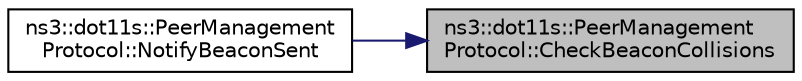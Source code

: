 digraph "ns3::dot11s::PeerManagementProtocol::CheckBeaconCollisions"
{
 // LATEX_PDF_SIZE
  edge [fontname="Helvetica",fontsize="10",labelfontname="Helvetica",labelfontsize="10"];
  node [fontname="Helvetica",fontsize="10",shape=record];
  rankdir="RL";
  Node1 [label="ns3::dot11s::PeerManagement\lProtocol::CheckBeaconCollisions",height=0.2,width=0.4,color="black", fillcolor="grey75", style="filled", fontcolor="black",tooltip="BCA."];
  Node1 -> Node2 [dir="back",color="midnightblue",fontsize="10",style="solid",fontname="Helvetica"];
  Node2 [label="ns3::dot11s::PeerManagement\lProtocol::NotifyBeaconSent",height=0.2,width=0.4,color="black", fillcolor="white", style="filled",URL="$classns3_1_1dot11s_1_1_peer_management_protocol.html#a92bdb582f3c57ccf14d156947350ea43",tooltip="Notify about beacon send event, needed to schedule BCA."];
}

